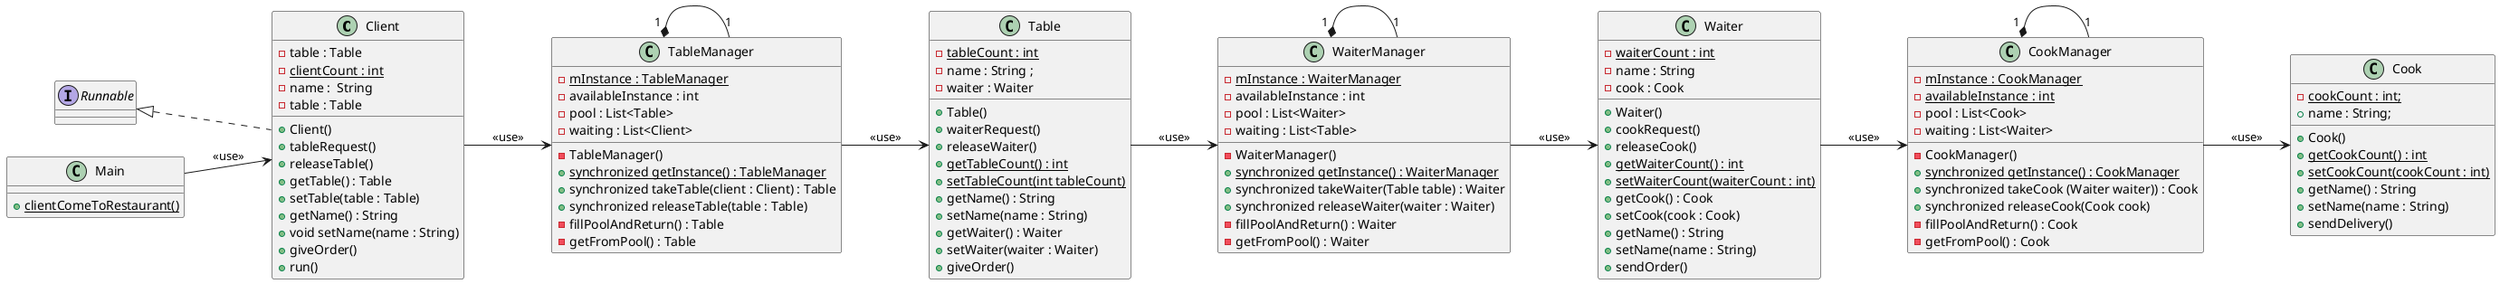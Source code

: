 @startuml
left to right direction

class Client implements Runnable{
    /'Fields'/
    - table : Table
    - {static} clientCount : int
    - name :  String
    - table : Table
    /'Methods'/
    + Client()
    + tableRequest()
    + releaseTable()
    + getTable() : Table
    + setTable(table : Table)
    + getName() : String
    + void setName(name : String)
    + giveOrder()
    + run()
}

class Cook{
    /'Fields'/
    - {static} cookCount : int;
    + name : String;
    /'Methods'/
    + Cook()
    + {static} getCookCount() : int
    + {static} setCookCount(cookCount : int)
    + getName() : String
    + setName(name : String)
    + sendDelivery()

}

class CookManager{
    /'Fields'/
    - {static} mInstance : CookManager
    - {static} availableInstance : int
    - pool : List<Cook>
    - waiting : List<Waiter>
    /'Methods'/
    - CookManager()
    + {static} synchronized getInstance() : CookManager
    + synchronized takeCook (Waiter waiter)) : Cook
    + synchronized releaseCook(Cook cook)
    - fillPoolAndReturn() : Cook
    - getFromPool() : Cook
}
CookManager "1"*--"1" CookManager

class Table{
    /'Fields'/
    - {static} tableCount : int
    - name : String ;
    - waiter : Waiter
    /'Methods'/
    + Table()
    + waiterRequest()
    + releaseWaiter()
    + {static} getTableCount() : int
    + {static} setTableCount(int tableCount)
    + getName() : String
    + setName(name : String)
    + getWaiter() : Waiter
    + setWaiter(waiter : Waiter)
    + giveOrder()
}



class TableManager{
    /'Fields'/
    - {static} mInstance : TableManager
    - availableInstance : int
    - pool : List<Table>
    - waiting : List<Client>
    /'Methods'/
    - TableManager()
    + synchronized {static} getInstance() : TableManager
    + synchronized takeTable(client : Client) : Table
    + synchronized releaseTable(table : Table)
    - fillPoolAndReturn() : Table
    - getFromPool() : Table
}
TableManager "1"*--"1" TableManager


class Waiter{
    /'Fields'/
    - {static} waiterCount : int
    - name : String
    - cook : Cook
    /'Methods'/
    + Waiter()
    + cookRequest()
    + releaseCook()
    + {static} getWaiterCount() : int
    + {static} setWaiterCount(waiterCount : int)
    + getCook() : Cook
    + setCook(cook : Cook)
    + getName() : String
    + setName(name : String)
    + sendOrder()
}



class WaiterManager{
    /'Fields'/
    - {static} mInstance : WaiterManager
    - availableInstance : int
    - pool : List<Waiter>
    - waiting : List<Table>
    /'Methods'/
    - WaiterManager()
    + {static} synchronized getInstance() : WaiterManager
    + synchronized takeWaiter(Table table) : Waiter
    + synchronized releaseWaiter(waiter : Waiter)
    - fillPoolAndReturn() : Waiter
    - getFromPool() : Waiter
}
WaiterManager "1"*--"1" WaiterManager

class Main{
    + {static} clientComeToRestaurant()
}


TableManager --> Table : <<use>>
WaiterManager --> Waiter : <<use>>
CookManager --> Cook : <<use>>
Client --> TableManager : <<use>>
Table --> WaiterManager : <<use>>
Waiter --> CookManager : <<use>>
Main --> Client : <<use>>


@enduml